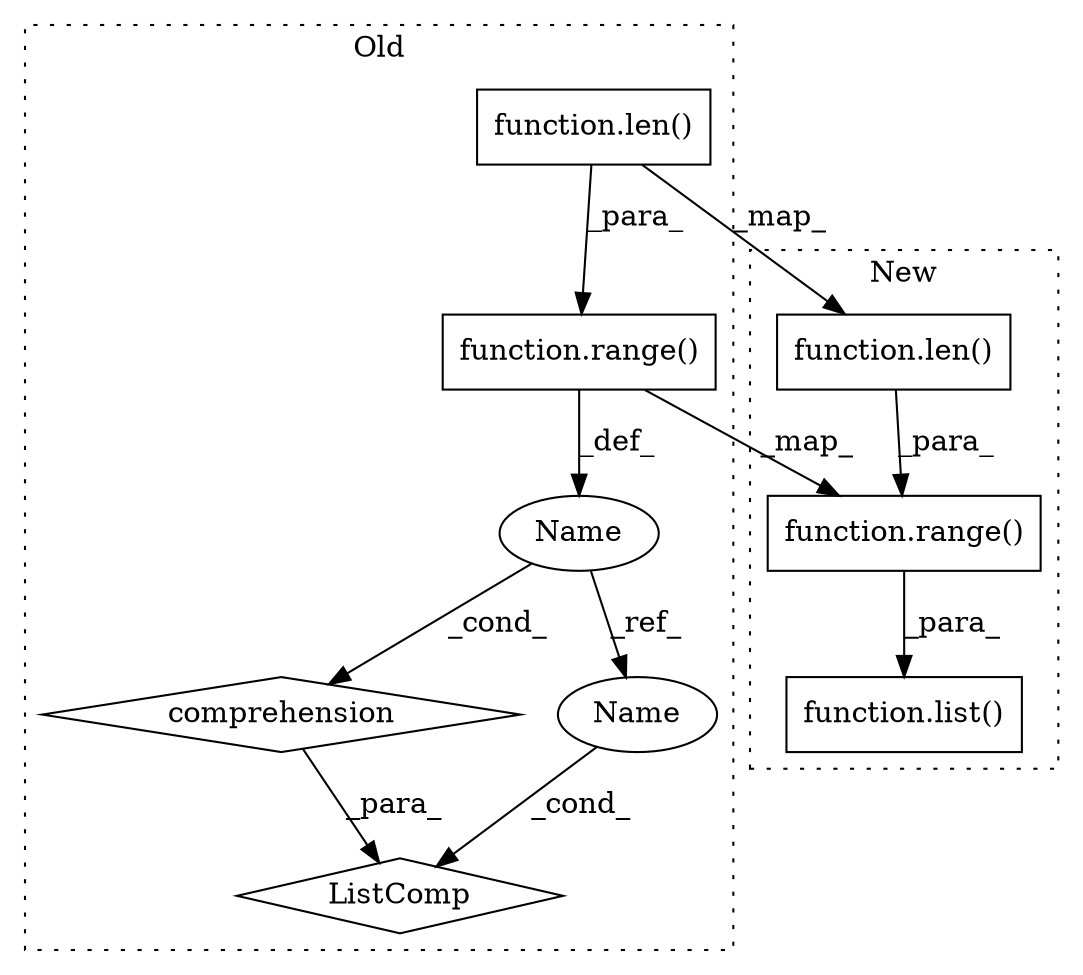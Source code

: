 digraph G {
subgraph cluster0 {
1 [label="ListComp" a="106" s="21421" l="43" shape="diamond"];
3 [label="comprehension" a="45" s="21424" l="3" shape="diamond"];
4 [label="Name" a="87" s="21428" l="1" shape="ellipse"];
6 [label="function.range()" a="75" s="21433,21462" l="6,1" shape="box"];
7 [label="function.len()" a="75" s="21439,21461" l="4,1" shape="box"];
9 [label="Name" a="87" s="21422" l="1" shape="ellipse"];
label = "Old";
style="dotted";
}
subgraph cluster1 {
2 [label="function.list()" a="75" s="21380,21415" l="5,1" shape="box"];
5 [label="function.range()" a="75" s="21385,21414" l="6,1" shape="box"];
8 [label="function.len()" a="75" s="21391,21413" l="4,1" shape="box"];
label = "New";
style="dotted";
}
3 -> 1 [label="_para_"];
4 -> 3 [label="_cond_"];
4 -> 9 [label="_ref_"];
5 -> 2 [label="_para_"];
6 -> 4 [label="_def_"];
6 -> 5 [label="_map_"];
7 -> 6 [label="_para_"];
7 -> 8 [label="_map_"];
8 -> 5 [label="_para_"];
9 -> 1 [label="_cond_"];
}